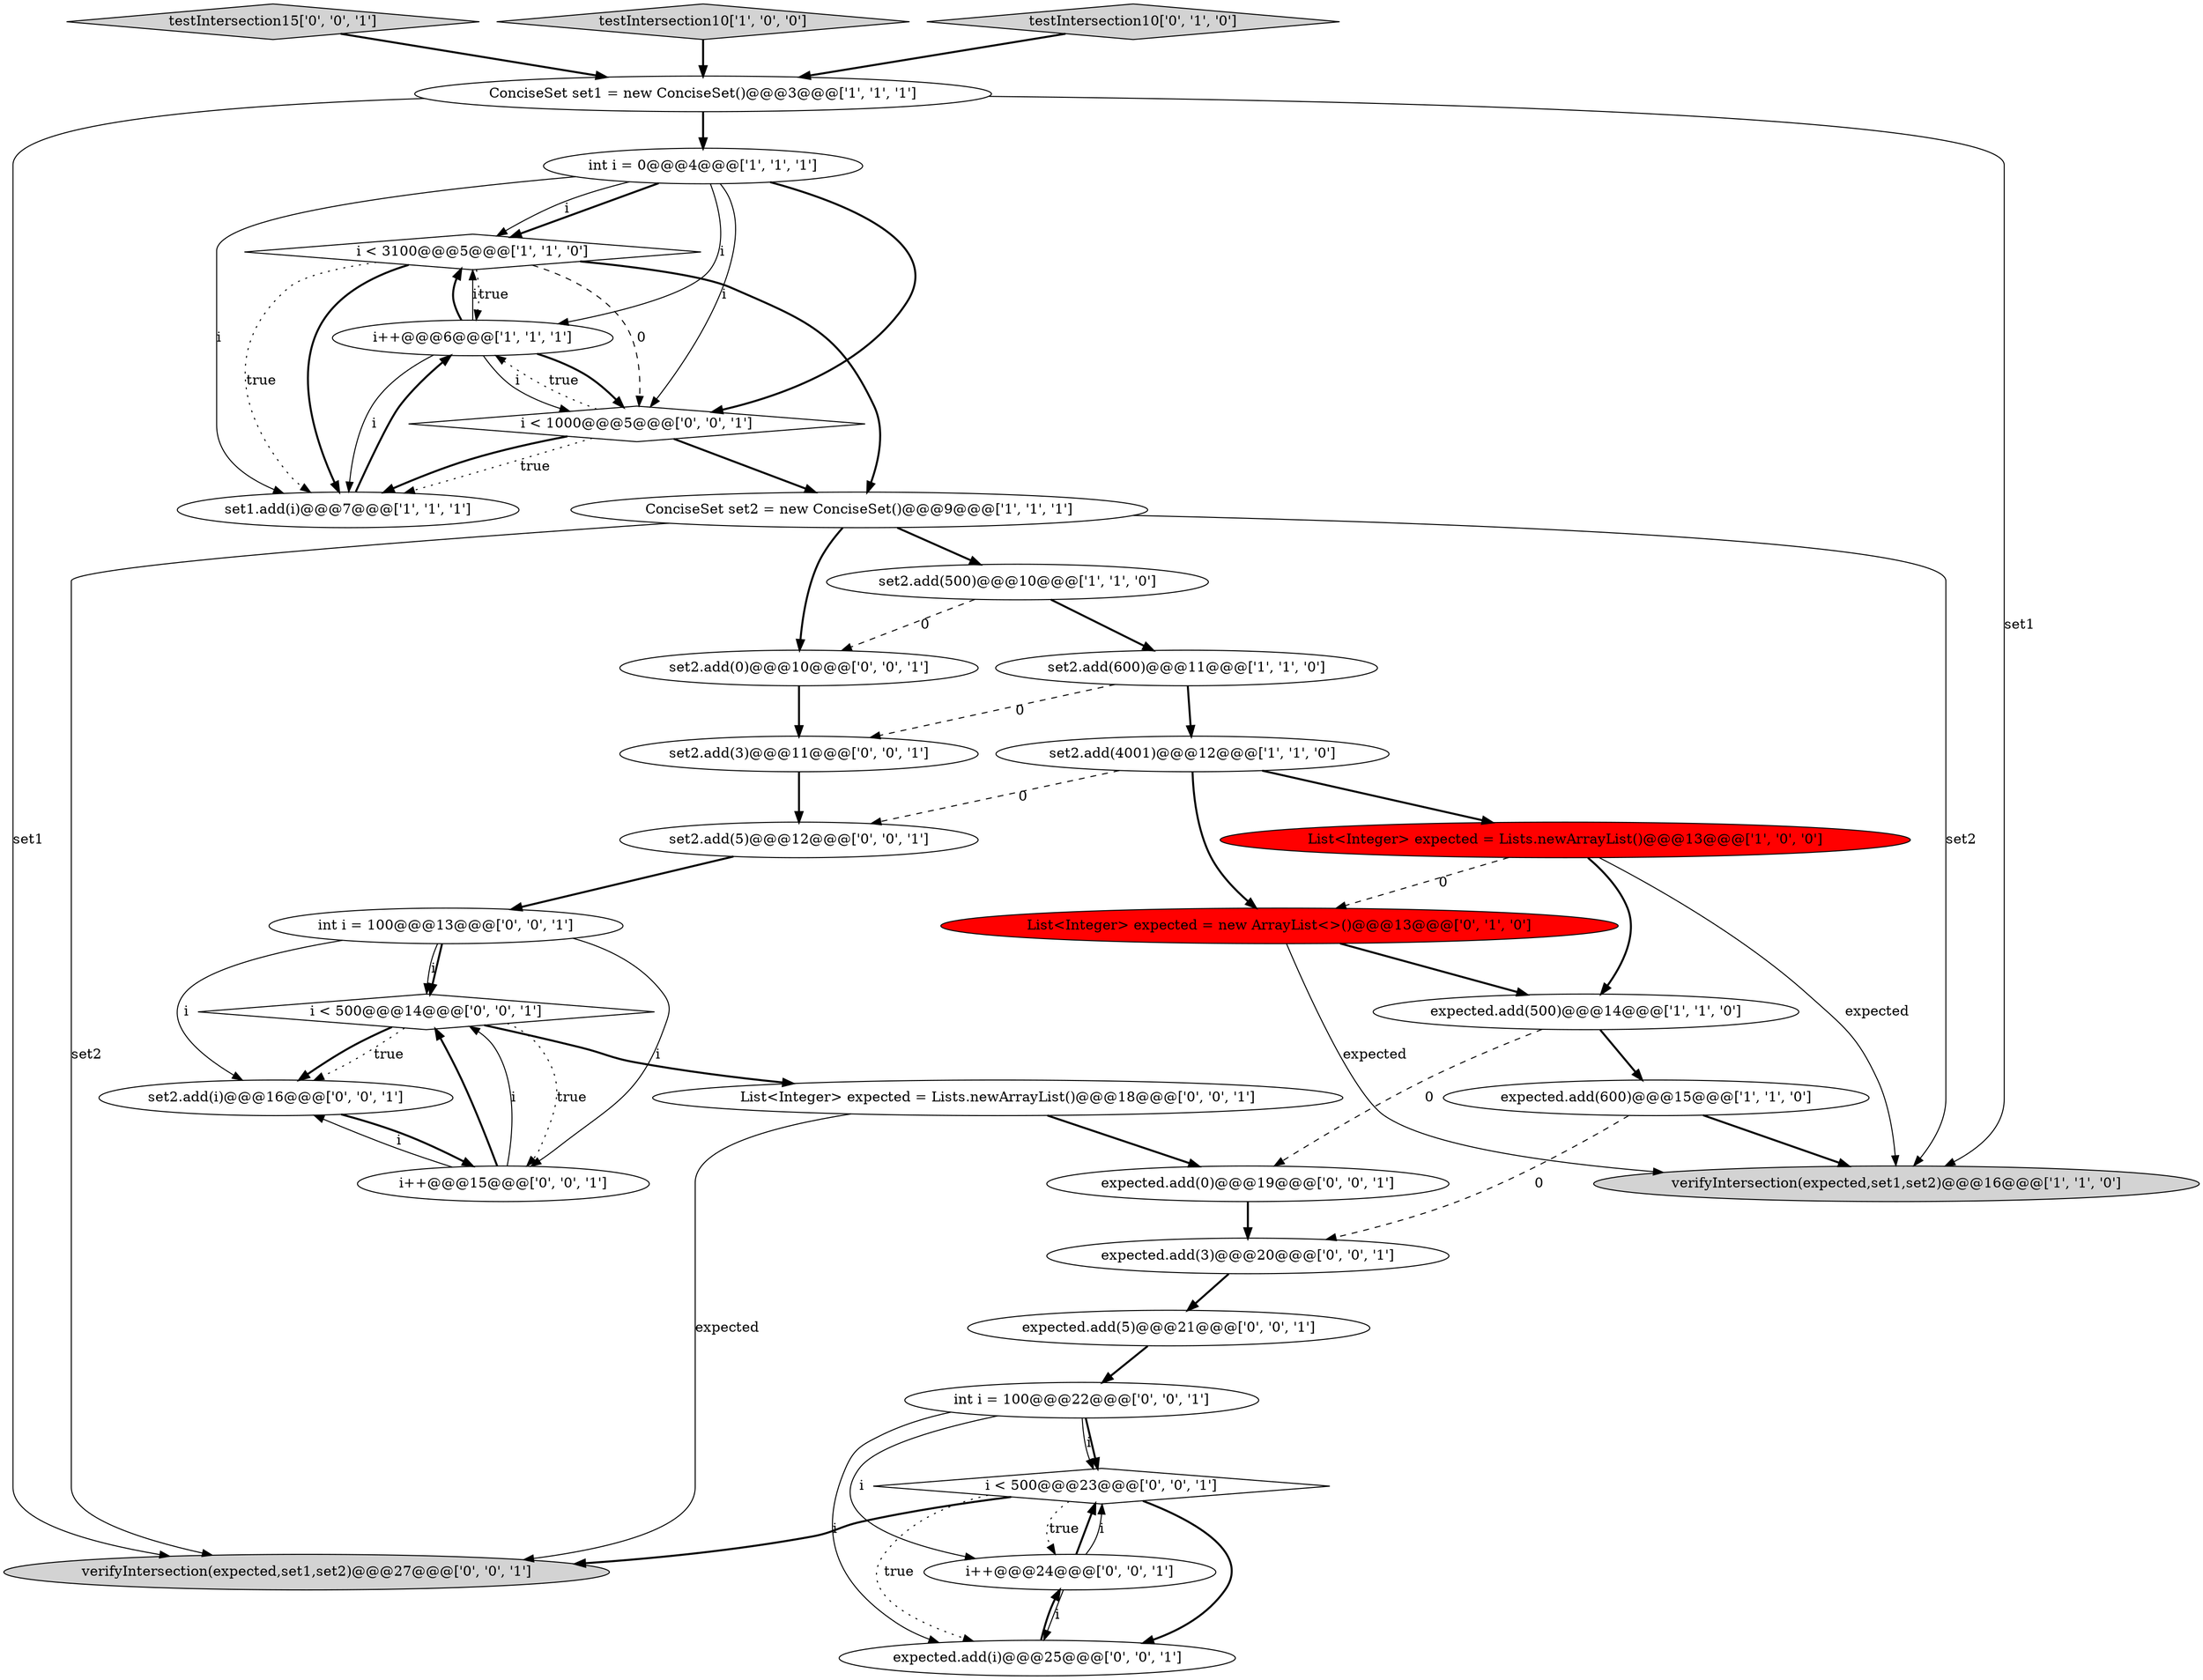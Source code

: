digraph {
17 [style = filled, label = "set2.add(5)@@@12@@@['0', '0', '1']", fillcolor = white, shape = ellipse image = "AAA0AAABBB3BBB"];
20 [style = filled, label = "testIntersection15['0', '0', '1']", fillcolor = lightgray, shape = diamond image = "AAA0AAABBB3BBB"];
18 [style = filled, label = "verifyIntersection(expected,set1,set2)@@@27@@@['0', '0', '1']", fillcolor = lightgray, shape = ellipse image = "AAA0AAABBB3BBB"];
9 [style = filled, label = "set2.add(600)@@@11@@@['1', '1', '0']", fillcolor = white, shape = ellipse image = "AAA0AAABBB1BBB"];
8 [style = filled, label = "i++@@@6@@@['1', '1', '1']", fillcolor = white, shape = ellipse image = "AAA0AAABBB1BBB"];
30 [style = filled, label = "expected.add(5)@@@21@@@['0', '0', '1']", fillcolor = white, shape = ellipse image = "AAA0AAABBB3BBB"];
33 [style = filled, label = "i < 500@@@23@@@['0', '0', '1']", fillcolor = white, shape = diamond image = "AAA0AAABBB3BBB"];
2 [style = filled, label = "testIntersection10['1', '0', '0']", fillcolor = lightgray, shape = diamond image = "AAA0AAABBB1BBB"];
5 [style = filled, label = "int i = 0@@@4@@@['1', '1', '1']", fillcolor = white, shape = ellipse image = "AAA0AAABBB1BBB"];
21 [style = filled, label = "int i = 100@@@13@@@['0', '0', '1']", fillcolor = white, shape = ellipse image = "AAA0AAABBB3BBB"];
14 [style = filled, label = "testIntersection10['0', '1', '0']", fillcolor = lightgray, shape = diamond image = "AAA0AAABBB2BBB"];
25 [style = filled, label = "i++@@@24@@@['0', '0', '1']", fillcolor = white, shape = ellipse image = "AAA0AAABBB3BBB"];
7 [style = filled, label = "set1.add(i)@@@7@@@['1', '1', '1']", fillcolor = white, shape = ellipse image = "AAA0AAABBB1BBB"];
13 [style = filled, label = "expected.add(600)@@@15@@@['1', '1', '0']", fillcolor = white, shape = ellipse image = "AAA0AAABBB1BBB"];
27 [style = filled, label = "expected.add(i)@@@25@@@['0', '0', '1']", fillcolor = white, shape = ellipse image = "AAA0AAABBB3BBB"];
4 [style = filled, label = "set2.add(500)@@@10@@@['1', '1', '0']", fillcolor = white, shape = ellipse image = "AAA0AAABBB1BBB"];
28 [style = filled, label = "set2.add(0)@@@10@@@['0', '0', '1']", fillcolor = white, shape = ellipse image = "AAA0AAABBB3BBB"];
19 [style = filled, label = "expected.add(3)@@@20@@@['0', '0', '1']", fillcolor = white, shape = ellipse image = "AAA0AAABBB3BBB"];
3 [style = filled, label = "ConciseSet set2 = new ConciseSet()@@@9@@@['1', '1', '1']", fillcolor = white, shape = ellipse image = "AAA0AAABBB1BBB"];
16 [style = filled, label = "int i = 100@@@22@@@['0', '0', '1']", fillcolor = white, shape = ellipse image = "AAA0AAABBB3BBB"];
31 [style = filled, label = "i < 500@@@14@@@['0', '0', '1']", fillcolor = white, shape = diamond image = "AAA0AAABBB3BBB"];
11 [style = filled, label = "verifyIntersection(expected,set1,set2)@@@16@@@['1', '1', '0']", fillcolor = lightgray, shape = ellipse image = "AAA0AAABBB1BBB"];
22 [style = filled, label = "List<Integer> expected = Lists.newArrayList()@@@18@@@['0', '0', '1']", fillcolor = white, shape = ellipse image = "AAA0AAABBB3BBB"];
26 [style = filled, label = "expected.add(0)@@@19@@@['0', '0', '1']", fillcolor = white, shape = ellipse image = "AAA0AAABBB3BBB"];
0 [style = filled, label = "ConciseSet set1 = new ConciseSet()@@@3@@@['1', '1', '1']", fillcolor = white, shape = ellipse image = "AAA0AAABBB1BBB"];
24 [style = filled, label = "set2.add(i)@@@16@@@['0', '0', '1']", fillcolor = white, shape = ellipse image = "AAA0AAABBB3BBB"];
6 [style = filled, label = "i < 3100@@@5@@@['1', '1', '0']", fillcolor = white, shape = diamond image = "AAA0AAABBB1BBB"];
29 [style = filled, label = "set2.add(3)@@@11@@@['0', '0', '1']", fillcolor = white, shape = ellipse image = "AAA0AAABBB3BBB"];
32 [style = filled, label = "i++@@@15@@@['0', '0', '1']", fillcolor = white, shape = ellipse image = "AAA0AAABBB3BBB"];
12 [style = filled, label = "set2.add(4001)@@@12@@@['1', '1', '0']", fillcolor = white, shape = ellipse image = "AAA0AAABBB1BBB"];
1 [style = filled, label = "expected.add(500)@@@14@@@['1', '1', '0']", fillcolor = white, shape = ellipse image = "AAA0AAABBB1BBB"];
15 [style = filled, label = "List<Integer> expected = new ArrayList<>()@@@13@@@['0', '1', '0']", fillcolor = red, shape = ellipse image = "AAA1AAABBB2BBB"];
23 [style = filled, label = "i < 1000@@@5@@@['0', '0', '1']", fillcolor = white, shape = diamond image = "AAA0AAABBB3BBB"];
10 [style = filled, label = "List<Integer> expected = Lists.newArrayList()@@@13@@@['1', '0', '0']", fillcolor = red, shape = ellipse image = "AAA1AAABBB1BBB"];
22->18 [style = solid, label="expected"];
5->23 [style = solid, label="i"];
4->9 [style = bold, label=""];
6->3 [style = bold, label=""];
28->29 [style = bold, label=""];
22->26 [style = bold, label=""];
10->15 [style = dashed, label="0"];
32->24 [style = solid, label="i"];
29->17 [style = bold, label=""];
31->22 [style = bold, label=""];
8->23 [style = bold, label=""];
25->33 [style = bold, label=""];
5->23 [style = bold, label=""];
15->11 [style = solid, label="expected"];
23->8 [style = dotted, label="true"];
21->31 [style = solid, label="i"];
1->26 [style = dashed, label="0"];
31->24 [style = bold, label=""];
20->0 [style = bold, label=""];
24->32 [style = bold, label=""];
12->15 [style = bold, label=""];
0->18 [style = solid, label="set1"];
12->17 [style = dashed, label="0"];
5->7 [style = solid, label="i"];
21->24 [style = solid, label="i"];
8->6 [style = bold, label=""];
23->3 [style = bold, label=""];
23->7 [style = dotted, label="true"];
13->19 [style = dashed, label="0"];
26->19 [style = bold, label=""];
7->8 [style = bold, label=""];
3->4 [style = bold, label=""];
1->13 [style = bold, label=""];
13->11 [style = bold, label=""];
33->27 [style = bold, label=""];
16->25 [style = solid, label="i"];
3->11 [style = solid, label="set2"];
31->32 [style = dotted, label="true"];
4->28 [style = dashed, label="0"];
33->25 [style = dotted, label="true"];
3->28 [style = bold, label=""];
16->27 [style = solid, label="i"];
12->10 [style = bold, label=""];
2->0 [style = bold, label=""];
21->31 [style = bold, label=""];
9->29 [style = dashed, label="0"];
5->6 [style = bold, label=""];
14->0 [style = bold, label=""];
33->18 [style = bold, label=""];
32->31 [style = solid, label="i"];
25->27 [style = solid, label="i"];
16->33 [style = bold, label=""];
3->18 [style = solid, label="set2"];
6->8 [style = dotted, label="true"];
19->30 [style = bold, label=""];
6->23 [style = dashed, label="0"];
25->33 [style = solid, label="i"];
0->11 [style = solid, label="set1"];
6->7 [style = dotted, label="true"];
8->23 [style = solid, label="i"];
23->7 [style = bold, label=""];
9->12 [style = bold, label=""];
31->24 [style = dotted, label="true"];
6->7 [style = bold, label=""];
10->1 [style = bold, label=""];
30->16 [style = bold, label=""];
8->7 [style = solid, label="i"];
16->33 [style = solid, label="i"];
17->21 [style = bold, label=""];
27->25 [style = bold, label=""];
32->31 [style = bold, label=""];
5->6 [style = solid, label="i"];
8->6 [style = solid, label="i"];
10->11 [style = solid, label="expected"];
33->27 [style = dotted, label="true"];
0->5 [style = bold, label=""];
21->32 [style = solid, label="i"];
15->1 [style = bold, label=""];
5->8 [style = solid, label="i"];
}
